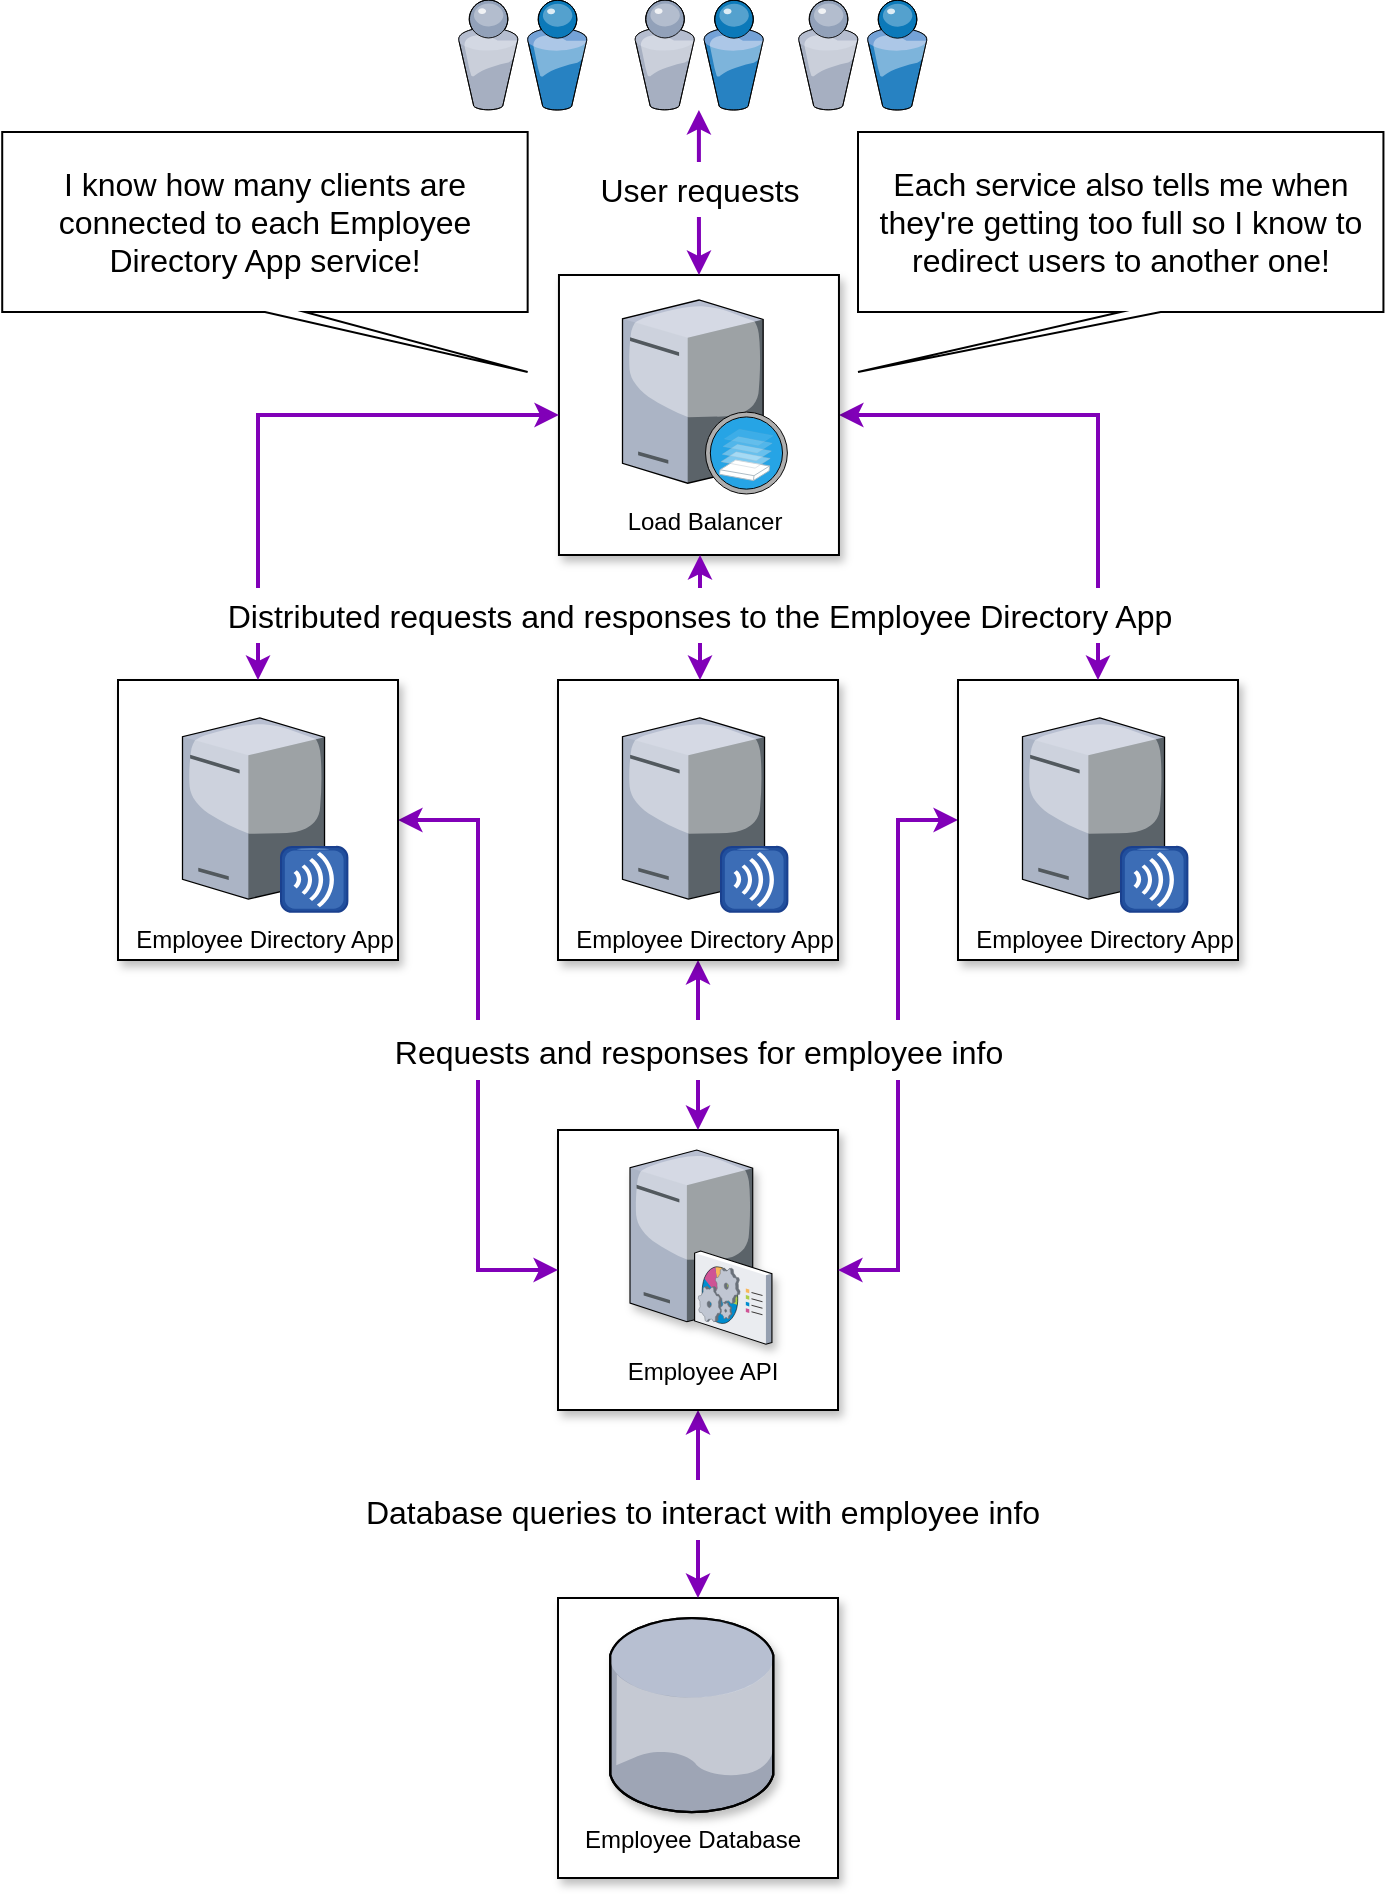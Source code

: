 <mxfile version="12.7.9" type="device"><diagram name="Page-1" id="822b0af5-4adb-64df-f703-e8dfc1f81529"><mxGraphModel dx="1422" dy="1601" grid="1" gridSize="10" guides="1" tooltips="1" connect="1" arrows="1" fold="1" page="1" pageScale="1" pageWidth="1100" pageHeight="850" background="#ffffff" math="0" shadow="0"><root><mxCell id="0"/><mxCell id="1" parent="0"/><mxCell id="ErdELr6UjaZi0dBnIGxg-6" value="" style="rounded=0;whiteSpace=wrap;html=1;shadow=1;strokeColor=#000000;fillColor=#ffffff;labelPosition=center;verticalLabelPosition=bottom;align=center;verticalAlign=top;" parent="1" vertex="1"><mxGeometry x="350" y="499" width="140" height="140" as="geometry"/></mxCell><mxCell id="ErdELr6UjaZi0dBnIGxg-11" style="edgeStyle=orthogonalEdgeStyle;rounded=0;orthogonalLoop=1;jettySize=auto;html=1;entryX=0.5;entryY=0;entryDx=0;entryDy=0;startArrow=classic;startFill=1;strokeWidth=2;fillColor=#e1d5e7;strokeColor=#8100B8;" parent="1" source="ErdELr6UjaZi0dBnIGxg-5" target="ErdELr6UjaZi0dBnIGxg-6" edge="1"><mxGeometry relative="1" as="geometry"/></mxCell><mxCell id="ErdELr6UjaZi0dBnIGxg-5" value="" style="rounded=0;whiteSpace=wrap;html=1;shadow=1;strokeColor=#000000;fillColor=#ffffff;labelPosition=center;verticalLabelPosition=bottom;align=center;verticalAlign=top;" parent="1" vertex="1"><mxGeometry x="350" y="265" width="140" height="140" as="geometry"/></mxCell><mxCell id="ErdELr6UjaZi0dBnIGxg-10" style="edgeStyle=orthogonalEdgeStyle;rounded=0;orthogonalLoop=1;jettySize=auto;html=1;entryX=0.5;entryY=0;entryDx=0;entryDy=0;startArrow=classic;startFill=1;fillColor=#e1d5e7;strokeColor=#8100B8;strokeWidth=2;" parent="1" source="ErdELr6UjaZi0dBnIGxg-1" target="ErdELr6UjaZi0dBnIGxg-5" edge="1"><mxGeometry relative="1" as="geometry"/></mxCell><mxCell id="ErdELr6UjaZi0dBnIGxg-1" value="" style="rounded=0;whiteSpace=wrap;html=1;shadow=1;strokeColor=#000000;fillColor=#ffffff;labelPosition=center;verticalLabelPosition=bottom;align=center;verticalAlign=top;" parent="1" vertex="1"><mxGeometry x="350" y="40" width="140" height="140" as="geometry"/></mxCell><mxCell id="ErdELr6UjaZi0dBnIGxg-2" value="Employee Database" style="verticalLabelPosition=bottom;aspect=fixed;html=1;verticalAlign=top;strokeColor=none;align=center;outlineConnect=0;shape=mxgraph.citrix.database;shadow=1;fontFamily=Helvetica;fontSize=12;fontColor=#000000;fillColor=#ffffff;" parent="1" vertex="1"><mxGeometry x="376.05" y="509" width="82.45" height="97" as="geometry"/></mxCell><mxCell id="ErdELr6UjaZi0dBnIGxg-3" value="Employee API" style="verticalLabelPosition=bottom;aspect=fixed;html=1;verticalAlign=top;strokeColor=none;align=center;outlineConnect=0;shape=mxgraph.citrix.command_center;shadow=1;fontFamily=Helvetica;fontSize=12;fontColor=#000000;fillColor=#ffffff;" parent="1" vertex="1"><mxGeometry x="386" y="275" width="71" height="97" as="geometry"/></mxCell><mxCell id="ErdELr6UjaZi0dBnIGxg-4" value="Employee Directory App" style="verticalLabelPosition=bottom;aspect=fixed;html=1;verticalAlign=top;strokeColor=none;align=center;outlineConnect=0;shape=mxgraph.citrix.merchandising_server;fontFamily=Helvetica;fontSize=12;fontColor=#000000;fillColor=#ffffff;" parent="1" vertex="1"><mxGeometry x="382.25" y="59" width="82.45" height="97" as="geometry"/></mxCell><mxCell id="ErdELr6UjaZi0dBnIGxg-12" style="edgeStyle=orthogonalEdgeStyle;rounded=0;orthogonalLoop=1;jettySize=auto;html=1;entryX=1;entryY=0.5;entryDx=0;entryDy=0;startArrow=classic;startFill=1;fillColor=#e1d5e7;strokeColor=#8100B8;strokeWidth=2;" parent="1" source="ErdELr6UjaZi0dBnIGxg-13" target="ErdELr6UjaZi0dBnIGxg-5" edge="1"><mxGeometry relative="1" as="geometry"><mxPoint x="620" y="265" as="targetPoint"/></mxGeometry></mxCell><mxCell id="ErdELr6UjaZi0dBnIGxg-13" value="" style="rounded=0;whiteSpace=wrap;html=1;shadow=1;strokeColor=#000000;fillColor=#ffffff;labelPosition=center;verticalLabelPosition=bottom;align=center;verticalAlign=top;" parent="1" vertex="1"><mxGeometry x="550" y="40" width="140" height="140" as="geometry"/></mxCell><mxCell id="ErdELr6UjaZi0dBnIGxg-14" value="Employee Directory App" style="verticalLabelPosition=bottom;aspect=fixed;html=1;verticalAlign=top;strokeColor=none;align=center;outlineConnect=0;shape=mxgraph.citrix.merchandising_server;fontFamily=Helvetica;fontSize=12;fontColor=#000000;fillColor=#ffffff;" parent="1" vertex="1"><mxGeometry x="582.25" y="59" width="82.45" height="97" as="geometry"/></mxCell><mxCell id="ErdELr6UjaZi0dBnIGxg-15" style="edgeStyle=orthogonalEdgeStyle;rounded=0;orthogonalLoop=1;jettySize=auto;html=1;entryX=0;entryY=0.5;entryDx=0;entryDy=0;startArrow=classic;startFill=1;fillColor=#e1d5e7;strokeColor=#8100B8;strokeWidth=2;" parent="1" source="ErdELr6UjaZi0dBnIGxg-16" target="ErdELr6UjaZi0dBnIGxg-5" edge="1"><mxGeometry relative="1" as="geometry"><mxPoint x="70" y="335.0" as="targetPoint"/></mxGeometry></mxCell><mxCell id="ErdELr6UjaZi0dBnIGxg-16" value="" style="rounded=0;whiteSpace=wrap;html=1;shadow=1;strokeColor=#000000;fillColor=#ffffff;labelPosition=center;verticalLabelPosition=bottom;align=center;verticalAlign=top;" parent="1" vertex="1"><mxGeometry x="130" y="40" width="140" height="140" as="geometry"/></mxCell><mxCell id="ErdELr6UjaZi0dBnIGxg-17" value="Employee Directory App" style="verticalLabelPosition=bottom;aspect=fixed;html=1;verticalAlign=top;strokeColor=none;align=center;outlineConnect=0;shape=mxgraph.citrix.merchandising_server;fontFamily=Helvetica;fontSize=12;fontColor=#000000;fillColor=#ffffff;" parent="1" vertex="1"><mxGeometry x="162.25" y="59" width="82.45" height="97" as="geometry"/></mxCell><mxCell id="ErdELr6UjaZi0dBnIGxg-25" style="edgeStyle=orthogonalEdgeStyle;rounded=0;orthogonalLoop=1;jettySize=auto;html=1;entryX=0.5;entryY=0;entryDx=0;entryDy=0;startArrow=classic;startFill=1;strokeColor=#8100B8;strokeWidth=2;fontSize=21;" parent="1" source="ErdELr6UjaZi0dBnIGxg-18" target="ErdELr6UjaZi0dBnIGxg-13" edge="1"><mxGeometry relative="1" as="geometry"/></mxCell><mxCell id="ErdELr6UjaZi0dBnIGxg-18" value="" style="rounded=0;whiteSpace=wrap;html=1;shadow=1;strokeColor=#000000;fillColor=#ffffff;labelPosition=center;verticalLabelPosition=bottom;align=center;verticalAlign=top;" parent="1" vertex="1"><mxGeometry x="350.48" y="-162.5" width="140" height="140" as="geometry"/></mxCell><mxCell id="ErdELr6UjaZi0dBnIGxg-19" value="Load Balancer" style="verticalLabelPosition=bottom;aspect=fixed;html=1;verticalAlign=top;strokeColor=none;align=center;outlineConnect=0;shape=mxgraph.citrix.xenserver;fontFamily=Helvetica;fontSize=12;fontColor=#000000;fillColor=#ffffff;" parent="1" vertex="1"><mxGeometry x="382.25" y="-150" width="82.45" height="97" as="geometry"/></mxCell><mxCell id="ErdELr6UjaZi0dBnIGxg-20" value="I know how many clients are connected to each Employee Directory App service!" style="shape=callout;whiteSpace=wrap;html=1;perimeter=calloutPerimeter;fontSize=16;position2=1;" parent="1" vertex="1"><mxGeometry x="72.11" y="-234" width="262.72" height="120" as="geometry"/></mxCell><mxCell id="ErdELr6UjaZi0dBnIGxg-22" style="edgeStyle=orthogonalEdgeStyle;rounded=0;orthogonalLoop=1;jettySize=auto;html=1;entryX=0.5;entryY=0;entryDx=0;entryDy=0;startArrow=classic;startFill=1;fillColor=#e1d5e7;strokeColor=#8100B8;strokeWidth=2;exitX=0;exitY=0.5;exitDx=0;exitDy=0;" parent="1" source="ErdELr6UjaZi0dBnIGxg-18" target="ErdELr6UjaZi0dBnIGxg-16" edge="1"><mxGeometry relative="1" as="geometry"><mxPoint x="290" y="125" as="targetPoint"/><mxPoint x="210" y="-100.0" as="sourcePoint"/></mxGeometry></mxCell><mxCell id="ErdELr6UjaZi0dBnIGxg-26" value="" style="verticalLabelPosition=bottom;aspect=fixed;html=1;verticalAlign=top;strokeColor=none;align=center;outlineConnect=0;shape=mxgraph.citrix.users;fontSize=21;" parent="1" vertex="1"><mxGeometry x="300" y="-300" width="64.5" height="55" as="geometry"/></mxCell><mxCell id="ErdELr6UjaZi0dBnIGxg-31" style="edgeStyle=orthogonalEdgeStyle;rounded=0;orthogonalLoop=1;jettySize=auto;html=1;startArrow=classic;startFill=1;strokeColor=#8100B8;strokeWidth=2;fontSize=21;" parent="1" source="ErdELr6UjaZi0dBnIGxg-27" target="ErdELr6UjaZi0dBnIGxg-18" edge="1"><mxGeometry relative="1" as="geometry"/></mxCell><mxCell id="ErdELr6UjaZi0dBnIGxg-27" value="" style="verticalLabelPosition=bottom;aspect=fixed;html=1;verticalAlign=top;strokeColor=none;align=center;outlineConnect=0;shape=mxgraph.citrix.users;fontSize=21;" parent="1" vertex="1"><mxGeometry x="388.23" y="-300" width="64.5" height="55" as="geometry"/></mxCell><mxCell id="ErdELr6UjaZi0dBnIGxg-28" value="" style="verticalLabelPosition=bottom;aspect=fixed;html=1;verticalAlign=top;strokeColor=none;align=center;outlineConnect=0;shape=mxgraph.citrix.users;fontSize=21;" parent="1" vertex="1"><mxGeometry x="470" y="-300" width="64.5" height="55" as="geometry"/></mxCell><mxCell id="ErdELr6UjaZi0dBnIGxg-33" style="edgeStyle=orthogonalEdgeStyle;rounded=0;orthogonalLoop=1;jettySize=auto;html=1;startArrow=classic;startFill=1;strokeColor=#8100B8;strokeWidth=2;fontSize=21;" parent="1" edge="1"><mxGeometry relative="1" as="geometry"><mxPoint x="421" y="-22.5" as="sourcePoint"/><mxPoint x="421" y="40" as="targetPoint"/></mxGeometry></mxCell><mxCell id="ErdELr6UjaZi0dBnIGxg-34" value="Each service also tells me when they're getting too full so I know to redirect users to another one!" style="shape=callout;whiteSpace=wrap;html=1;perimeter=calloutPerimeter;fontSize=16;position2=0;" parent="1" vertex="1"><mxGeometry x="500" y="-234" width="262.72" height="120" as="geometry"/></mxCell><mxCell id="nbGfJKT6qGM9rNipSMUl-2" value="Requests and responses for employee info" style="text;html=1;align=center;fontSize=16;fillColor=#ffffff;" parent="1" vertex="1"><mxGeometry x="160" y="210" width="520" height="30" as="geometry"/></mxCell><mxCell id="nbGfJKT6qGM9rNipSMUl-5" value="Distributed requests and responses to the Employee Directory App" style="text;html=1;align=center;verticalAlign=middle;whiteSpace=wrap;rounded=0;fontSize=16;fillColor=#ffffff;" parent="1" vertex="1"><mxGeometry x="161" y="-6" width="520" height="27.5" as="geometry"/></mxCell><mxCell id="nbGfJKT6qGM9rNipSMUl-6" value="Database queries to interact with employee info" style="text;html=1;fontSize=16;align=center;fillColor=#ffffff;" parent="1" vertex="1"><mxGeometry x="241.5" y="440" width="360" height="30" as="geometry"/></mxCell><mxCell id="nbGfJKT6qGM9rNipSMUl-7" value="User requests" style="text;html=1;align=center;verticalAlign=middle;whiteSpace=wrap;rounded=0;fontSize=16;fillColor=#ffffff;" parent="1" vertex="1"><mxGeometry x="346.27" y="-219" width="150" height="27.5" as="geometry"/></mxCell></root></mxGraphModel></diagram></mxfile>